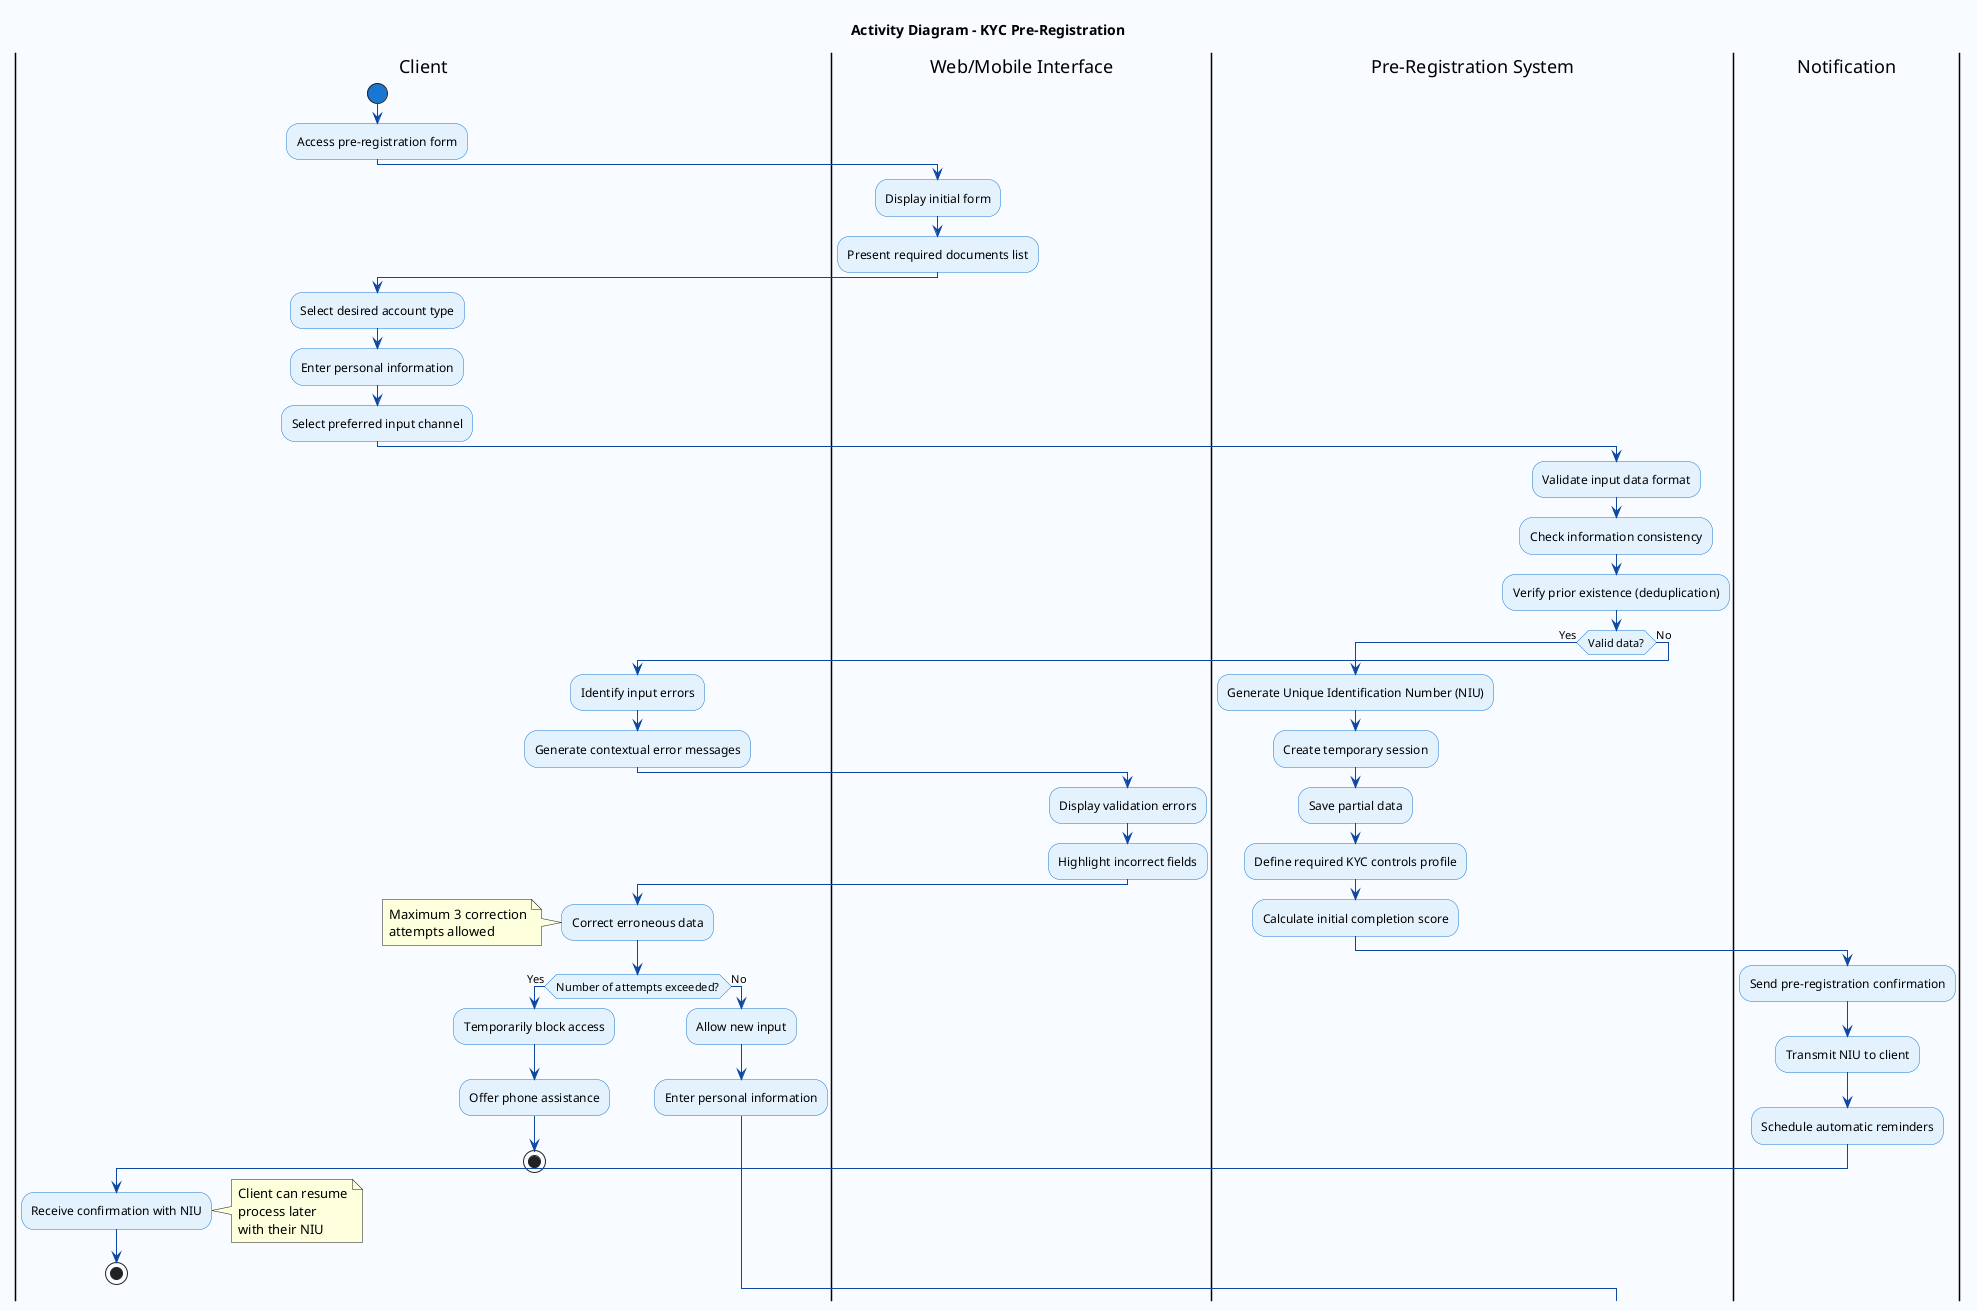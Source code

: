 @startuml PreRegistrationActivityDiagram
skinparam backgroundColor #F8FBFF
skinparam activity {
    StartColor #1976D2
    EndColor #1976D2
    BarColor #0D47A1
    ArrowColor #0D47A1
    BackgroundColor #E3F2FD
    BorderColor #1976D2
}

title Activity Diagram - KYC Pre-Registration

|Client|
start
:Access pre-registration form;

|Web/Mobile Interface|
:Display initial form;
:Present required documents list;

|Client|
:Select desired account type;
:Enter personal information;
:Select preferred input channel;

|Pre-Registration System|
:Validate input data format;
:Check information consistency;
:Verify prior existence (deduplication);

if (Valid data?) then (Yes)
    :Generate Unique Identification Number (NIU);
    :Create temporary session;
    :Save partial data;
    :Define required KYC controls profile;
    :Calculate initial completion score;
    
    |Notification|
    :Send pre-registration confirmation;
    :Transmit NIU to client;
    :Schedule automatic reminders;
    
    |Client|
    :Receive confirmation with NIU;
    note right : Client can resume\nprocess later\nwith their NIU
    
    stop

else (No)
    :Identify input errors;
    :Generate contextual error messages;
    
    |Web/Mobile Interface|
    :Display validation errors;
    :Highlight incorrect fields;
    
    |Client|
    :Correct erroneous data;
    note left : Maximum 3 correction\nattempts allowed
    
    if (Number of attempts exceeded?) then (Yes)
        :Temporarily block access;
        :Offer phone assistance;
        stop
    else (No)
        :Allow new input;
        :Enter personal information;
    endif
endif

@enduml
